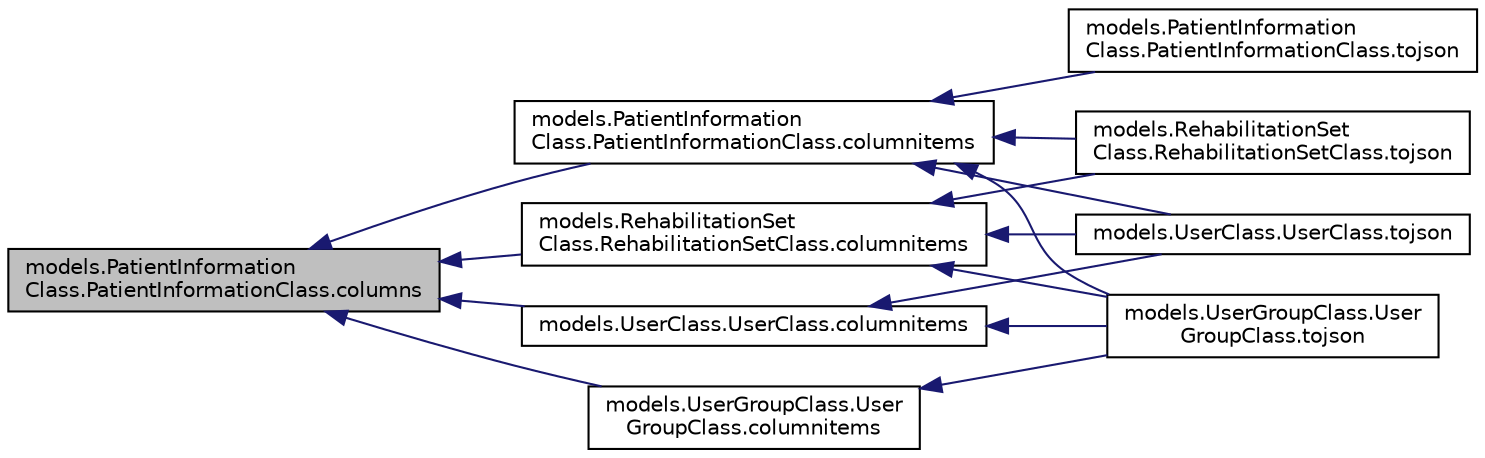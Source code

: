 digraph "models.PatientInformationClass.PatientInformationClass.columns"
{
  edge [fontname="Helvetica",fontsize="10",labelfontname="Helvetica",labelfontsize="10"];
  node [fontname="Helvetica",fontsize="10",shape=record];
  rankdir="LR";
  Node1 [label="models.PatientInformation\lClass.PatientInformationClass.columns",height=0.2,width=0.4,color="black", fillcolor="grey75", style="filled", fontcolor="black"];
  Node1 -> Node2 [dir="back",color="midnightblue",fontsize="10",style="solid",fontname="Helvetica"];
  Node2 [label="models.PatientInformation\lClass.PatientInformationClass.columnitems",height=0.2,width=0.4,color="black", fillcolor="white", style="filled",URL="$classmodels_1_1_patient_information_class_1_1_patient_information_class.html#afb09d2d70fb33257e09aee2f863523df"];
  Node2 -> Node3 [dir="back",color="midnightblue",fontsize="10",style="solid",fontname="Helvetica"];
  Node3 [label="models.PatientInformation\lClass.PatientInformationClass.tojson",height=0.2,width=0.4,color="black", fillcolor="white", style="filled",URL="$classmodels_1_1_patient_information_class_1_1_patient_information_class.html#acb76104d8b50b3ded419d9217817755b"];
  Node2 -> Node4 [dir="back",color="midnightblue",fontsize="10",style="solid",fontname="Helvetica"];
  Node4 [label="models.RehabilitationSet\lClass.RehabilitationSetClass.tojson",height=0.2,width=0.4,color="black", fillcolor="white", style="filled",URL="$classmodels_1_1_rehabilitation_set_class_1_1_rehabilitation_set_class.html#afb548fd65a8a2ac70a0832e0f996daa7"];
  Node2 -> Node5 [dir="back",color="midnightblue",fontsize="10",style="solid",fontname="Helvetica"];
  Node5 [label="models.UserClass.UserClass.tojson",height=0.2,width=0.4,color="black", fillcolor="white", style="filled",URL="$classmodels_1_1_user_class_1_1_user_class.html#ae9a99d519193af8cf076aa44b8e98573"];
  Node2 -> Node6 [dir="back",color="midnightblue",fontsize="10",style="solid",fontname="Helvetica"];
  Node6 [label="models.UserGroupClass.User\lGroupClass.tojson",height=0.2,width=0.4,color="black", fillcolor="white", style="filled",URL="$classmodels_1_1_user_group_class_1_1_user_group_class.html#a54e8114e4bfed68dcc73620abe22cc01"];
  Node1 -> Node7 [dir="back",color="midnightblue",fontsize="10",style="solid",fontname="Helvetica"];
  Node7 [label="models.RehabilitationSet\lClass.RehabilitationSetClass.columnitems",height=0.2,width=0.4,color="black", fillcolor="white", style="filled",URL="$classmodels_1_1_rehabilitation_set_class_1_1_rehabilitation_set_class.html#afa70e2af6522993fd6cc45a67bbe846f"];
  Node7 -> Node4 [dir="back",color="midnightblue",fontsize="10",style="solid",fontname="Helvetica"];
  Node7 -> Node5 [dir="back",color="midnightblue",fontsize="10",style="solid",fontname="Helvetica"];
  Node7 -> Node6 [dir="back",color="midnightblue",fontsize="10",style="solid",fontname="Helvetica"];
  Node1 -> Node8 [dir="back",color="midnightblue",fontsize="10",style="solid",fontname="Helvetica"];
  Node8 [label="models.UserClass.UserClass.columnitems",height=0.2,width=0.4,color="black", fillcolor="white", style="filled",URL="$classmodels_1_1_user_class_1_1_user_class.html#a0174573b7b8a42b3934e3805de040e45"];
  Node8 -> Node5 [dir="back",color="midnightblue",fontsize="10",style="solid",fontname="Helvetica"];
  Node8 -> Node6 [dir="back",color="midnightblue",fontsize="10",style="solid",fontname="Helvetica"];
  Node1 -> Node9 [dir="back",color="midnightblue",fontsize="10",style="solid",fontname="Helvetica"];
  Node9 [label="models.UserGroupClass.User\lGroupClass.columnitems",height=0.2,width=0.4,color="black", fillcolor="white", style="filled",URL="$classmodels_1_1_user_group_class_1_1_user_group_class.html#abb5de1a75b145d56f659a765beb067eb"];
  Node9 -> Node6 [dir="back",color="midnightblue",fontsize="10",style="solid",fontname="Helvetica"];
}
